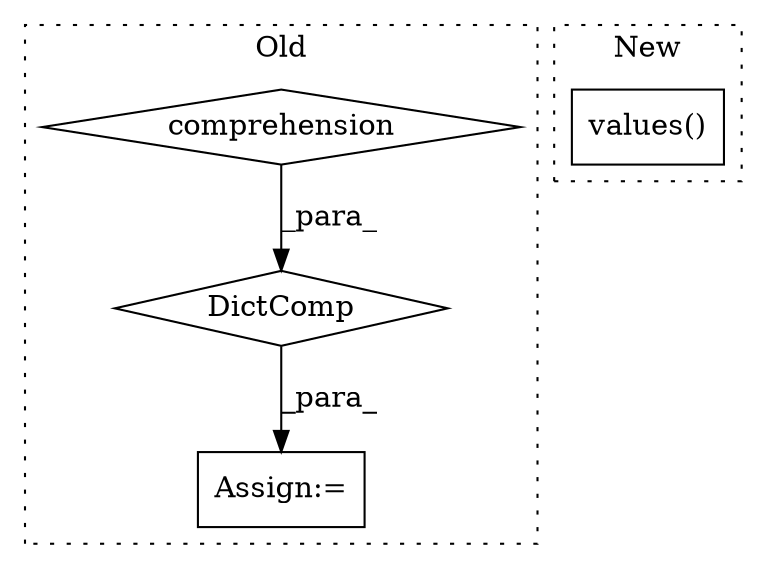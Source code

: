 digraph G {
subgraph cluster0 {
1 [label="DictComp" a="84" s="4984" l="56" shape="diamond"];
3 [label="comprehension" a="45" s="5013" l="3" shape="diamond"];
4 [label="Assign:=" a="68" s="5474" l="3" shape="box"];
label = "Old";
style="dotted";
}
subgraph cluster1 {
2 [label="values()" a="75" s="8651" l="18" shape="box"];
label = "New";
style="dotted";
}
1 -> 4 [label="_para_"];
3 -> 1 [label="_para_"];
}